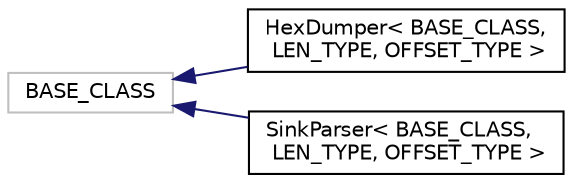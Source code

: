 digraph "Graphical Class Hierarchy"
{
  edge [fontname="Helvetica",fontsize="10",labelfontname="Helvetica",labelfontsize="10"];
  node [fontname="Helvetica",fontsize="10",shape=record];
  rankdir="LR";
  Node1 [label="BASE_CLASS",height=0.2,width=0.4,color="grey75", fillcolor="white", style="filled"];
  Node1 -> Node2 [dir="back",color="midnightblue",fontsize="10",style="solid",fontname="Helvetica"];
  Node2 [label="HexDumper\< BASE_CLASS,\l LEN_TYPE, OFFSET_TYPE \>",height=0.2,width=0.4,color="black", fillcolor="white", style="filled",URL="$class_hex_dumper.html"];
  Node1 -> Node3 [dir="back",color="midnightblue",fontsize="10",style="solid",fontname="Helvetica"];
  Node3 [label="SinkParser\< BASE_CLASS,\l LEN_TYPE, OFFSET_TYPE \>",height=0.2,width=0.4,color="black", fillcolor="white", style="filled",URL="$class_sink_parser.html"];
}
